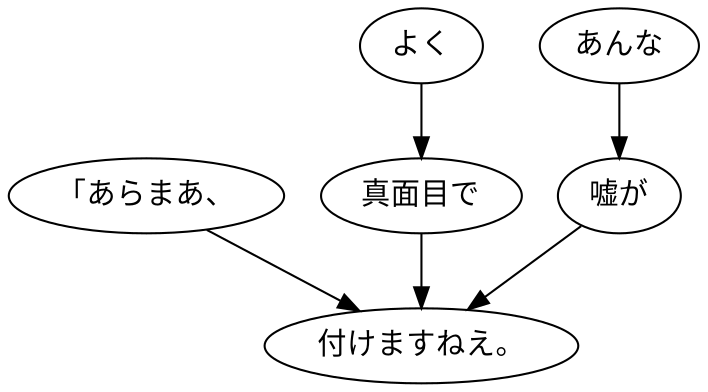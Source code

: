 digraph graph1774 {
	node0 [label="「あらまあ、"];
	node1 [label="よく"];
	node2 [label="真面目で"];
	node3 [label="あんな"];
	node4 [label="嘘が"];
	node5 [label="付けますねえ。"];
	node0 -> node5;
	node1 -> node2;
	node2 -> node5;
	node3 -> node4;
	node4 -> node5;
}
